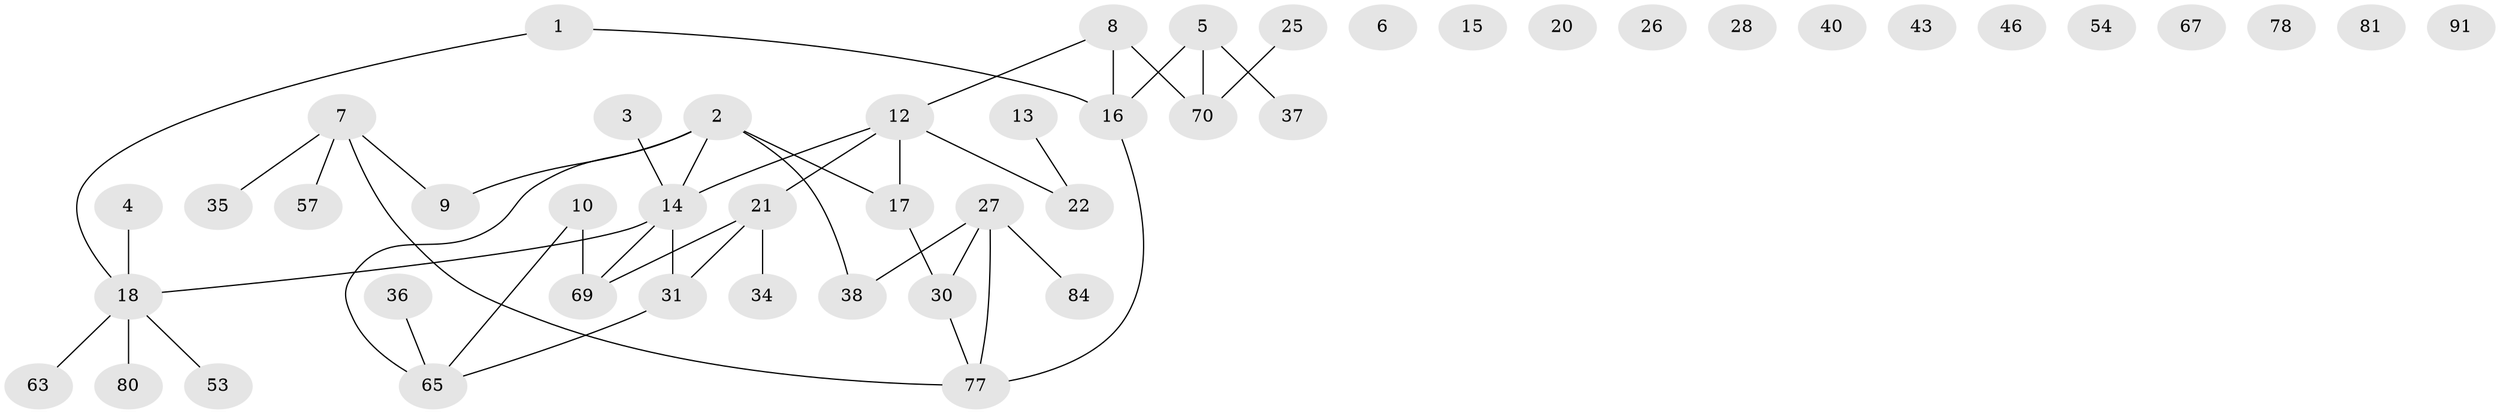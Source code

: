// original degree distribution, {2: 0.26804123711340205, 1: 0.24742268041237114, 0: 0.13402061855670103, 4: 0.08247422680412371, 3: 0.1958762886597938, 5: 0.07216494845360824}
// Generated by graph-tools (version 1.1) at 2025/13/03/09/25 04:13:02]
// undirected, 48 vertices, 45 edges
graph export_dot {
graph [start="1"]
  node [color=gray90,style=filled];
  1;
  2 [super="+24"];
  3 [super="+68"];
  4 [super="+62"];
  5 [super="+50"];
  6;
  7 [super="+75+11+52"];
  8;
  9 [super="+32"];
  10 [super="+74+39"];
  12 [super="+29+64+45"];
  13;
  14 [super="+19+60"];
  15;
  16 [super="+33"];
  17 [super="+55"];
  18 [super="+56"];
  20;
  21 [super="+47+44"];
  22 [super="+23"];
  25;
  26;
  27 [super="+42"];
  28;
  30 [super="+86+49+73+59"];
  31 [super="+76+41"];
  34;
  35;
  36;
  37;
  38 [super="+82"];
  40;
  43;
  46;
  53;
  54;
  57 [super="+90"];
  63;
  65 [super="+66"];
  67;
  69;
  70;
  77;
  78;
  80;
  81;
  84;
  91;
  1 -- 16;
  1 -- 18;
  2 -- 65;
  2 -- 38;
  2 -- 9;
  2 -- 17;
  2 -- 14;
  3 -- 14;
  4 -- 18;
  5 -- 37;
  5 -- 16;
  5 -- 70;
  7 -- 9;
  7 -- 57;
  7 -- 35;
  7 -- 77;
  8 -- 70;
  8 -- 16;
  8 -- 12;
  10 -- 69;
  10 -- 65;
  12 -- 22;
  12 -- 17;
  12 -- 21;
  12 -- 14;
  13 -- 22;
  14 -- 18;
  14 -- 69;
  14 -- 31 [weight=2];
  16 -- 77;
  17 -- 30;
  18 -- 80;
  18 -- 53;
  18 -- 63;
  21 -- 69;
  21 -- 34;
  21 -- 31;
  25 -- 70;
  27 -- 38;
  27 -- 84;
  27 -- 77;
  27 -- 30;
  30 -- 77;
  31 -- 65;
  36 -- 65;
}
